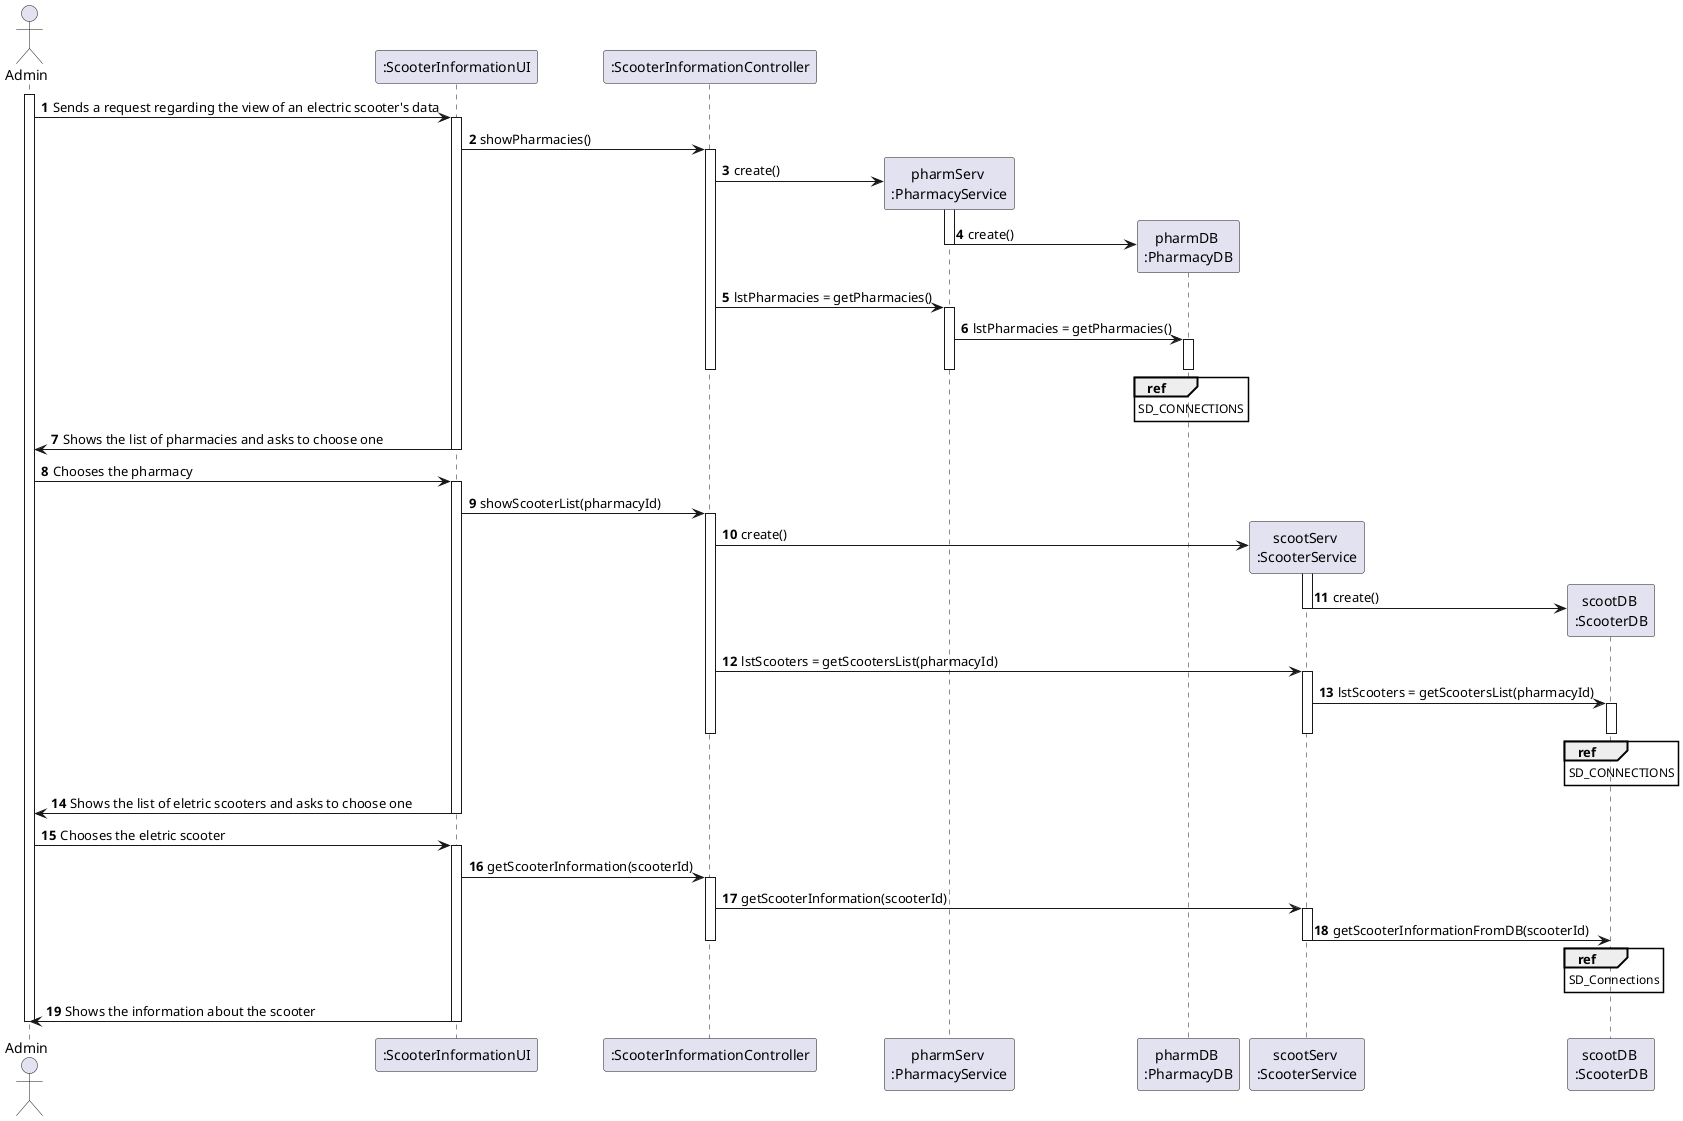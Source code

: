 @startuml
autonumber
actor "Admin" as ADMIN

participant ":ScooterInformationUI" as UI
participant ":ScooterInformationController" as CTRL
participant "pharmServ \n:PharmacyService" as PHS
participant "pharmDB \n:PharmacyDB" as PHDB
participant "scootServ \n:ScooterService" as SS
participant "scootDB \n:ScooterDB" as SDB

activate ADMIN

ADMIN -> UI : Sends a request regarding the view of an electric scooter's data
activate UI
UI -> CTRL : showPharmacies()
activate CTRL
CTRL -> PHS ** : create()
activate PHS
PHS -> PHDB ** : create()
deactivate PHS
CTRL -> PHS : lstPharmacies = getPharmacies()
activate PHS
PHS -> PHDB : lstPharmacies = getPharmacies()
activate PHDB
ref over PHDB
SD_CONNECTIONS
end ref
deactivate PHDB
deactivate PHS
deactivate CTRL
UI -> ADMIN : Shows the list of pharmacies and asks to choose one
deactivate UI

ADMIN -> UI : Chooses the pharmacy
activate UI
UI -> CTRL : showScooterList(pharmacyId)
activate CTRL
CTRL -> SS ** : create()
activate SS
SS -> SDB ** : create()
deactivate SS
CTRL -> SS : lstScooters = getScootersList(pharmacyId)
activate SS
SS -> SDB : lstScooters = getScootersList(pharmacyId)
activate SDB
ref over SDB
SD_CONNECTIONS
end ref
deactivate SDB
deactivate SS
deactivate CTRL
UI -> ADMIN : Shows the list of eletric scooters and asks to choose one
deactivate UI
ADMIN -> UI : Chooses the eletric scooter

activate UI
UI -> CTRL : getScooterInformation(scooterId)
activate CTRL
CTRL -> SS : getScooterInformation(scooterId)
activate SS
SS -> SDB : getScooterInformationFromDB(scooterId)
ref over SDB
SD_Connections
end ref
deactivate SDB
deactivate SS
deactivate CTRL
UI -> ADMIN : Shows the information about the scooter

deactivate UI

deactivate ADMIN

@enduml
